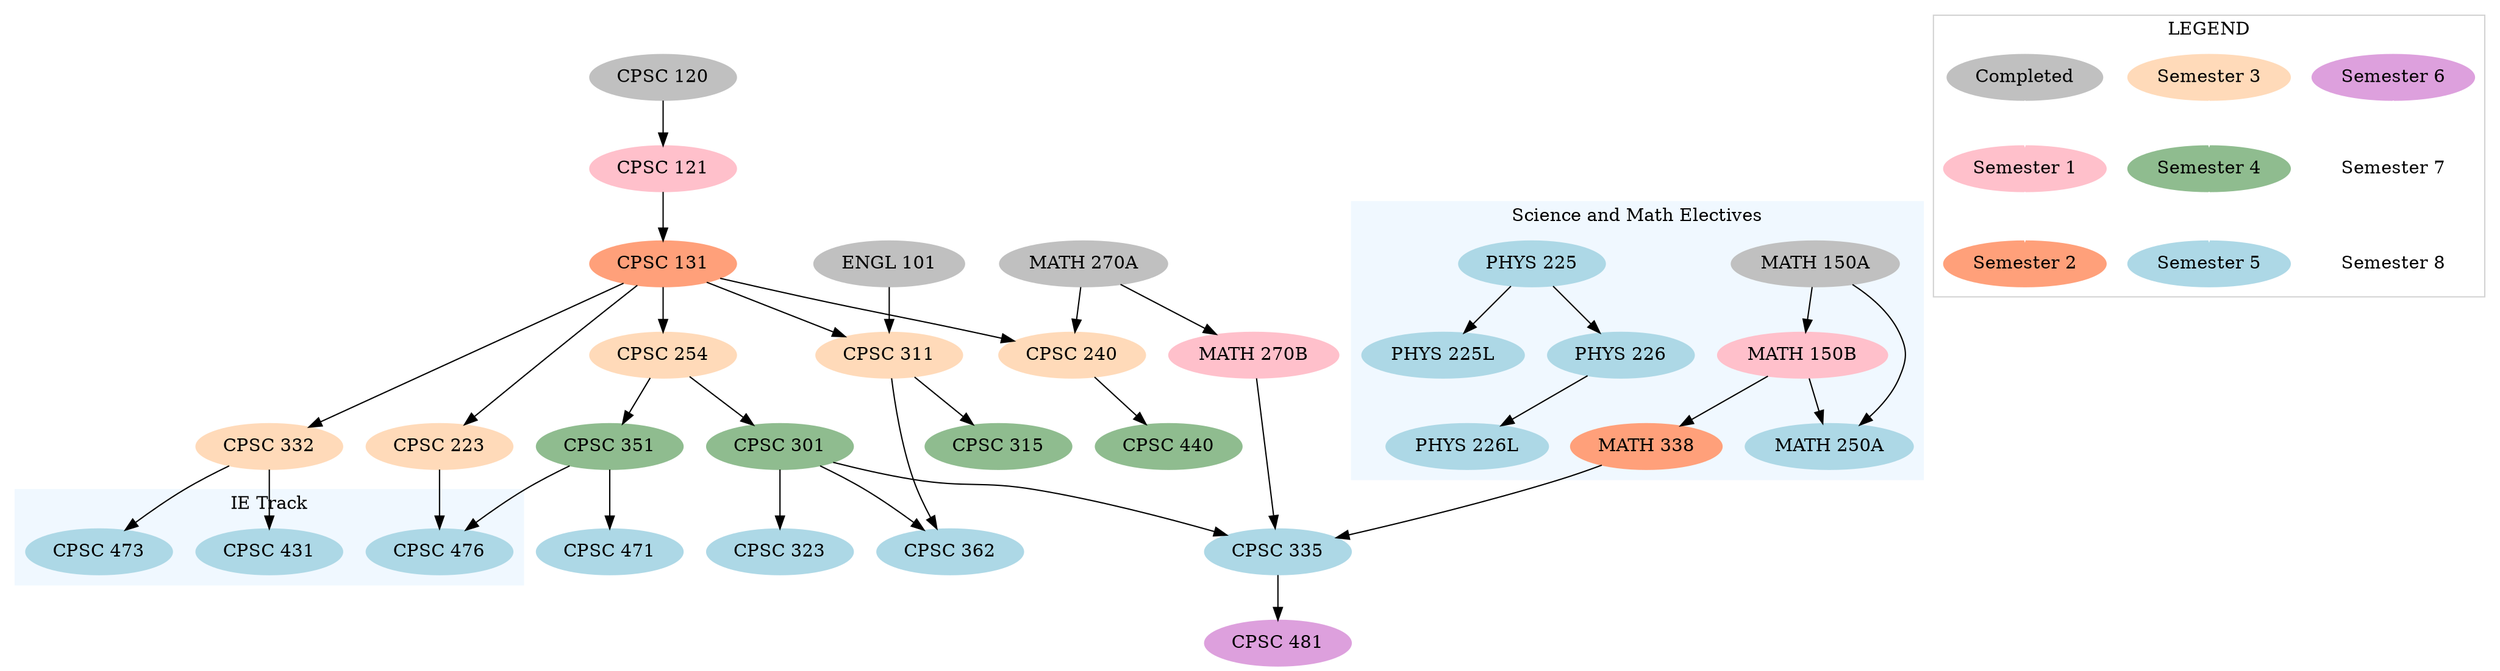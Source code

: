 digraph finalcgv {
	node [color=grey style=filled]
	"CPSC 120"
	"ENGL 101"
	"MATH 150A"
	"MATH 270A"
	node [color=pink style=filled]
	"CPSC 121"
	"MATH 150B"
	"MATH 270B"
	node [color=lightsalmon style=filled]
	"CPSC 131"
	"MATH 338"
	node [color=peachpuff style=filled]
	"CPSC 223"
	"CPSC 240"
	"CPSC 254"
	"CPSC 311"
	"CPSC 332"
	node [color=darkseagreen style=filled]
	"CPSC 301"
	"CPSC 315"
	"CPSC 351"
	"CPSC 440"
	node [color=lightblue style=filled]
	"CPSC 323"
	"CPSC 335"
	"CPSC 362"
	"CPSC 471"
	node [color=plum style=filled]
	"CPSC 481"
	node [color=lightblue style=filled]
		"CPSC 120" -> "CPSC 121"
		"CPSC 121" -> "CPSC 131"
		"CPSC 131" -> "CPSC 223"
		"CPSC 131" -> "CPSC 240"
		"CPSC 131" -> "CPSC 254"
		"CPSC 131" -> "CPSC 311"
		"CPSC 131" -> "CPSC 332"
		"CPSC 240" -> "CPSC 440"
		"CPSC 254" -> "CPSC 301"
		"CPSC 254" -> "CPSC 351"
		"CPSC 301" -> "CPSC 323"
		"CPSC 301" -> "CPSC 335"
		"CPSC 301" -> "CPSC 362"
		"CPSC 311" -> "CPSC 315"
		"CPSC 311" -> "CPSC 362"
		"CPSC 335" -> "CPSC 481"
		"CPSC 351" -> "CPSC 471"
		"ENGL 101" -> "CPSC 311"
		"MATH 150A" -> "MATH 150B"
		"MATH 150B" -> "MATH 338"
		"MATH 270A" -> "CPSC 240"
		"MATH 270A" -> "MATH 270B"
		"MATH 270B" -> "CPSC 335"
		"MATH 338" -> "CPSC 335"
		"CPSC 223" -> "CPSC 476"
		"CPSC 332" -> "CPSC 431"
		"CPSC 332" -> "CPSC 473"
		"CPSC 351" -> "CPSC 476"
	subgraph cluster_1 {
	color=aliceblue
	style=filled
			"MATH 150A" -> "MATH 250A"
			"MATH 150B" -> "MATH 250A"
			"PHYS 225" -> "PHYS 225L"
			"PHYS 225" -> "PHYS 226"
			"PHYS 226" -> "PHYS 226L"
		"MATH 250A"
		"MATH 338"
	label = "Science and Math Electives"
	}
	subgraph cluster_2 {
	color=aliceblue
	style=filled
		"CPSC 431"
		"CPSC 473"
		"CPSC 476"
	label = "IE Track"
	}
	subgraph cluster_0 {
		node [color=white style=filled]
		edge [color=white]
		color=lightgrey
			"Semester 6" [color=plum]
			"Semester 7"
			"Semester 3" [color=peachpuff]
			"Semester 4" [color=darkseagreen]
			"Semester 5" [color=lightblue]
			Completed [color=grey]
			"Semester 1" [color=pink]
			"Semester 2" [color=lightsalmon]
			"Semester 8"
				"Semester 6" -> "Semester 7"
				"Semester 7" -> "Semester 8"
				"Semester 3" -> "Semester 4"
				"Semester 4" -> "Semester 5"
				Completed -> "Semester 1"
				"Semester 1" -> "Semester 2"
		label = "LEGEND"
	}
}